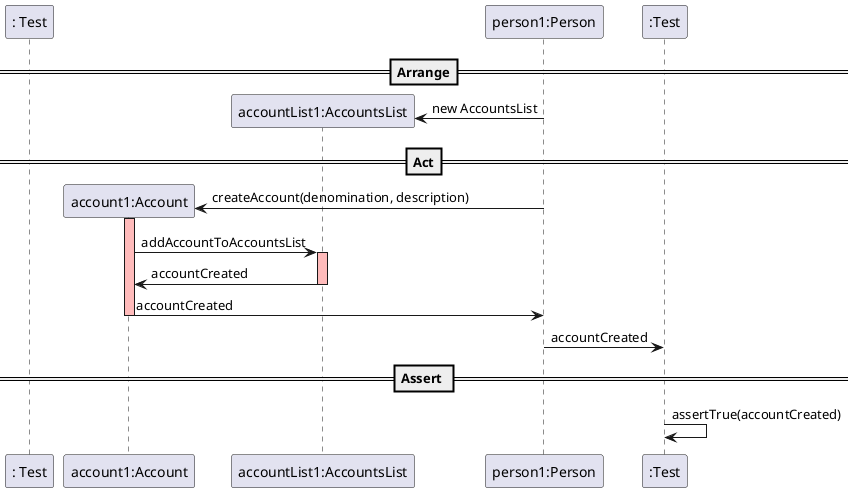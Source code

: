 @startuml
create ": Test"

==Arrange==



create "account1:Account"
create "accountList1:AccountsList"
"person1:Person" -> "accountList1:AccountsList" : new AccountsList

==Act==
create "account1:Account"
"person1:Person" -> "account1:Account" : createAccount(denomination, description)
activate "account1:Account" #FFBBBB

"account1:Account" -> "accountList1:AccountsList" : addAccountToAccountsList
activate "accountList1:AccountsList" #FFBBBB

"accountList1:AccountsList" -> "account1:Account" : accountCreated
deactivate "accountList1:AccountsList" #FFBBBB

"account1:Account" -> "person1:Person" : accountCreated
deactivate "account1:Account" #FFBBBB

"person1:Person" -> ":Test" : accountCreated
deactivate "person1:Person" #FFBBBB

== Assert ==

":Test" -> ":Test" : assertTrue(accountCreated)
@enduml